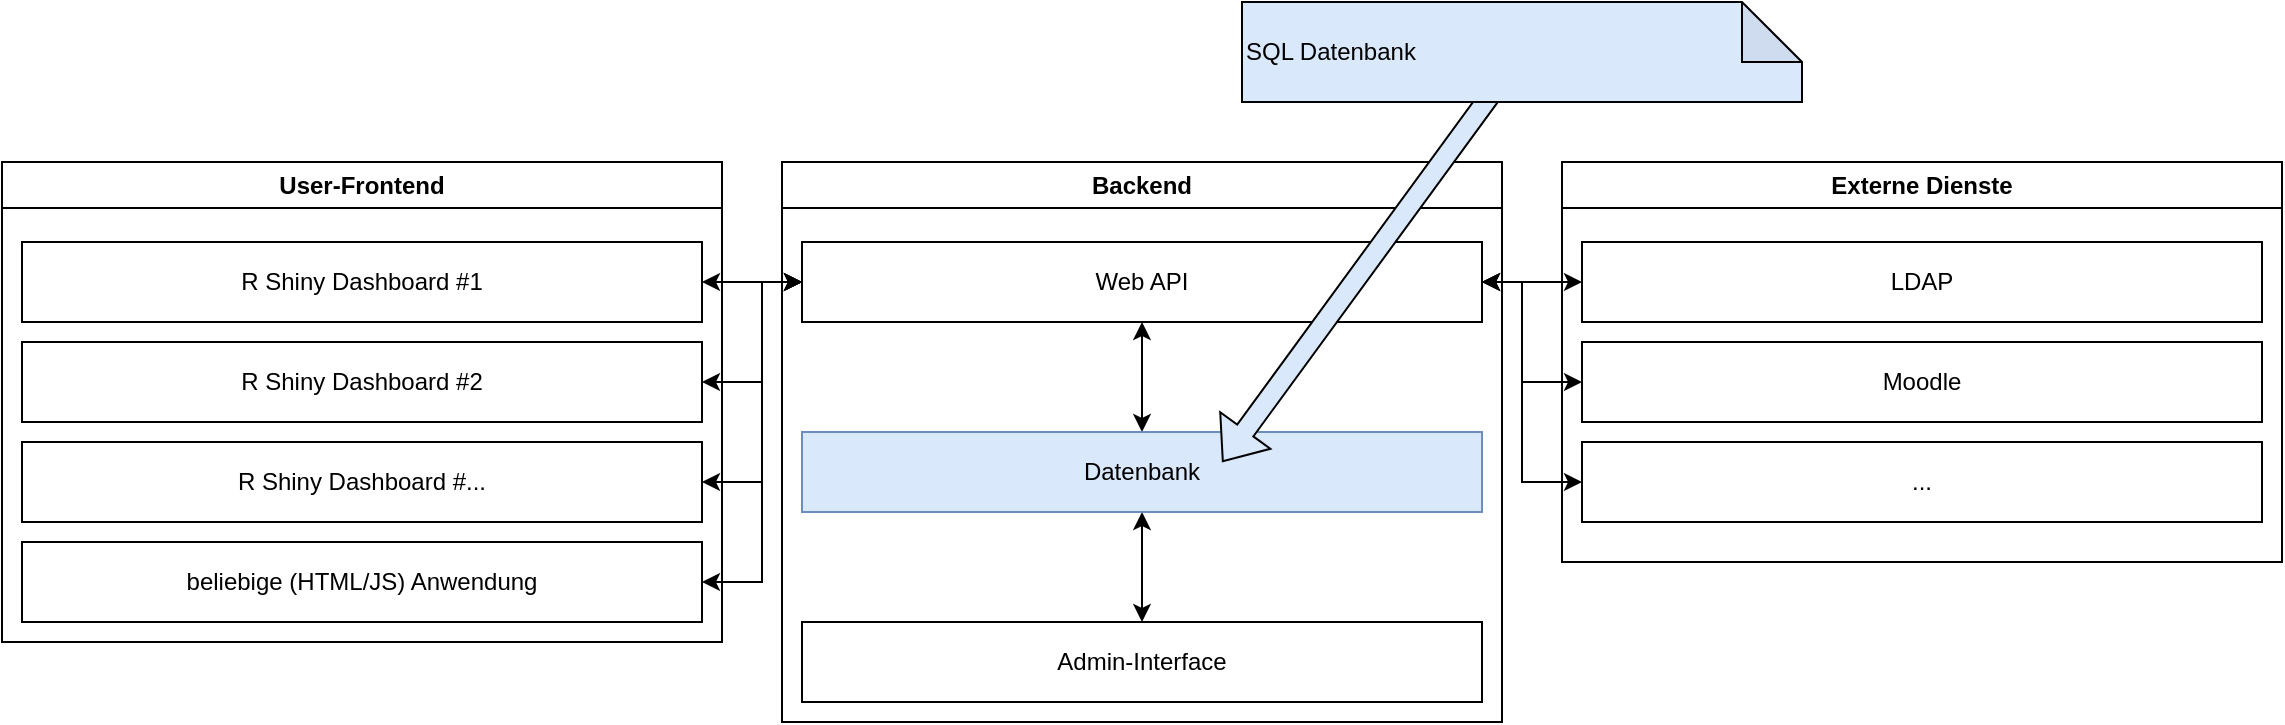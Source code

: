 <mxfile version="20.7.4" type="device"><diagram id="40v4AQELNf-cCZgsr8Ge" name="Page-1"><mxGraphModel dx="2586" dy="1499" grid="1" gridSize="10" guides="1" tooltips="1" connect="1" arrows="1" fold="1" page="1" pageScale="1" pageWidth="1169" pageHeight="827" math="0" shadow="0"><root><mxCell id="0"/><mxCell id="1" parent="0"/><mxCell id="Pe8EmJikTETrAZBtL_rg-2" value="User-Frontend" style="swimlane;whiteSpace=wrap;html=1;" parent="1" vertex="1"><mxGeometry x="20" y="280" width="360" height="240" as="geometry"/></mxCell><mxCell id="Pe8EmJikTETrAZBtL_rg-10" value="R Shiny Dashboard #1" style="rounded=0;whiteSpace=wrap;html=1;" parent="Pe8EmJikTETrAZBtL_rg-2" vertex="1"><mxGeometry x="10" y="40" width="340" height="40" as="geometry"/></mxCell><mxCell id="Pe8EmJikTETrAZBtL_rg-13" value="R Shiny Dashboard #2" style="rounded=0;whiteSpace=wrap;html=1;" parent="Pe8EmJikTETrAZBtL_rg-2" vertex="1"><mxGeometry x="10" y="90" width="340" height="40" as="geometry"/></mxCell><mxCell id="Pe8EmJikTETrAZBtL_rg-14" value="R Shiny Dashboard #..." style="rounded=0;whiteSpace=wrap;html=1;" parent="Pe8EmJikTETrAZBtL_rg-2" vertex="1"><mxGeometry x="10" y="140" width="340" height="40" as="geometry"/></mxCell><mxCell id="Pe8EmJikTETrAZBtL_rg-15" value="beliebige (HTML/JS) Anwendung" style="rounded=0;whiteSpace=wrap;html=1;" parent="Pe8EmJikTETrAZBtL_rg-2" vertex="1"><mxGeometry x="10" y="190" width="340" height="40" as="geometry"/></mxCell><mxCell id="Pe8EmJikTETrAZBtL_rg-3" value="Backend" style="swimlane;whiteSpace=wrap;html=1;" parent="1" vertex="1"><mxGeometry x="410" y="280" width="360" height="280" as="geometry"/></mxCell><mxCell id="Pe8EmJikTETrAZBtL_rg-22" style="edgeStyle=orthogonalEdgeStyle;rounded=0;orthogonalLoop=1;jettySize=auto;html=1;startArrow=classic;startFill=1;" parent="Pe8EmJikTETrAZBtL_rg-3" source="Pe8EmJikTETrAZBtL_rg-4" target="Pe8EmJikTETrAZBtL_rg-5" edge="1"><mxGeometry relative="1" as="geometry"/></mxCell><mxCell id="Pe8EmJikTETrAZBtL_rg-4" value="Web API" style="rounded=0;whiteSpace=wrap;html=1;" parent="Pe8EmJikTETrAZBtL_rg-3" vertex="1"><mxGeometry x="10" y="40" width="340" height="40" as="geometry"/></mxCell><mxCell id="Pe8EmJikTETrAZBtL_rg-34" style="edgeStyle=orthogonalEdgeStyle;rounded=0;orthogonalLoop=1;jettySize=auto;html=1;entryX=0.5;entryY=0;entryDx=0;entryDy=0;startArrow=classic;startFill=1;" parent="Pe8EmJikTETrAZBtL_rg-3" source="Pe8EmJikTETrAZBtL_rg-5" target="Pe8EmJikTETrAZBtL_rg-33" edge="1"><mxGeometry relative="1" as="geometry"/></mxCell><mxCell id="Pe8EmJikTETrAZBtL_rg-5" value="Datenbank" style="rounded=0;whiteSpace=wrap;html=1;fillColor=#dae8fc;strokeColor=#6c8ebf;" parent="Pe8EmJikTETrAZBtL_rg-3" vertex="1"><mxGeometry x="10" y="135" width="340" height="40" as="geometry"/></mxCell><mxCell id="Pe8EmJikTETrAZBtL_rg-33" value="Admin-Interface" style="rounded=0;whiteSpace=wrap;html=1;" parent="Pe8EmJikTETrAZBtL_rg-3" vertex="1"><mxGeometry x="10" y="230" width="340" height="40" as="geometry"/></mxCell><mxCell id="Pe8EmJikTETrAZBtL_rg-6" value="Externe Dienste" style="swimlane;whiteSpace=wrap;html=1;" parent="1" vertex="1"><mxGeometry x="800" y="280" width="360" height="200" as="geometry"/></mxCell><mxCell id="Pe8EmJikTETrAZBtL_rg-7" value="LDAP" style="rounded=0;whiteSpace=wrap;html=1;" parent="Pe8EmJikTETrAZBtL_rg-6" vertex="1"><mxGeometry x="10" y="40" width="340" height="40" as="geometry"/></mxCell><mxCell id="Pe8EmJikTETrAZBtL_rg-9" value="Moodle" style="rounded=0;whiteSpace=wrap;html=1;" parent="Pe8EmJikTETrAZBtL_rg-6" vertex="1"><mxGeometry x="10" y="90" width="340" height="40" as="geometry"/></mxCell><mxCell id="Pe8EmJikTETrAZBtL_rg-17" value="..." style="rounded=0;whiteSpace=wrap;html=1;" parent="Pe8EmJikTETrAZBtL_rg-6" vertex="1"><mxGeometry x="10" y="140" width="340" height="40" as="geometry"/></mxCell><mxCell id="Pe8EmJikTETrAZBtL_rg-18" style="edgeStyle=orthogonalEdgeStyle;rounded=0;orthogonalLoop=1;jettySize=auto;html=1;startArrow=classic;startFill=1;" parent="1" source="Pe8EmJikTETrAZBtL_rg-10" target="Pe8EmJikTETrAZBtL_rg-4" edge="1"><mxGeometry relative="1" as="geometry"/></mxCell><mxCell id="Pe8EmJikTETrAZBtL_rg-19" style="edgeStyle=orthogonalEdgeStyle;rounded=0;orthogonalLoop=1;jettySize=auto;html=1;startArrow=classic;startFill=1;" parent="1" source="Pe8EmJikTETrAZBtL_rg-13" edge="1"><mxGeometry relative="1" as="geometry"><mxPoint x="420" y="340" as="targetPoint"/><Array as="points"><mxPoint x="400" y="390"/><mxPoint x="400" y="340"/></Array></mxGeometry></mxCell><mxCell id="Pe8EmJikTETrAZBtL_rg-20" style="edgeStyle=orthogonalEdgeStyle;rounded=0;orthogonalLoop=1;jettySize=auto;html=1;exitX=1;exitY=0.5;exitDx=0;exitDy=0;startArrow=classic;startFill=1;" parent="1" source="Pe8EmJikTETrAZBtL_rg-14" edge="1"><mxGeometry relative="1" as="geometry"><mxPoint x="420" y="340" as="targetPoint"/><Array as="points"><mxPoint x="400" y="440"/><mxPoint x="400" y="340"/></Array></mxGeometry></mxCell><mxCell id="Pe8EmJikTETrAZBtL_rg-21" style="edgeStyle=orthogonalEdgeStyle;rounded=0;orthogonalLoop=1;jettySize=auto;html=1;entryX=0;entryY=0.5;entryDx=0;entryDy=0;startArrow=classic;startFill=1;" parent="1" source="Pe8EmJikTETrAZBtL_rg-15" target="Pe8EmJikTETrAZBtL_rg-4" edge="1"><mxGeometry relative="1" as="geometry"><Array as="points"><mxPoint x="400" y="490"/><mxPoint x="400" y="340"/></Array></mxGeometry></mxCell><mxCell id="Pe8EmJikTETrAZBtL_rg-23" style="edgeStyle=orthogonalEdgeStyle;rounded=0;orthogonalLoop=1;jettySize=auto;html=1;startArrow=classic;startFill=1;" parent="1" source="Pe8EmJikTETrAZBtL_rg-4" target="Pe8EmJikTETrAZBtL_rg-7" edge="1"><mxGeometry relative="1" as="geometry"/></mxCell><mxCell id="Pe8EmJikTETrAZBtL_rg-24" style="edgeStyle=orthogonalEdgeStyle;rounded=0;orthogonalLoop=1;jettySize=auto;html=1;startArrow=classic;startFill=1;" parent="1" source="Pe8EmJikTETrAZBtL_rg-9" edge="1"><mxGeometry relative="1" as="geometry"><mxPoint x="760" y="340" as="targetPoint"/><Array as="points"><mxPoint x="780" y="390"/><mxPoint x="780" y="340"/></Array></mxGeometry></mxCell><mxCell id="Pe8EmJikTETrAZBtL_rg-25" style="edgeStyle=orthogonalEdgeStyle;rounded=0;orthogonalLoop=1;jettySize=auto;html=1;startArrow=classic;startFill=1;" parent="1" source="Pe8EmJikTETrAZBtL_rg-17" edge="1"><mxGeometry relative="1" as="geometry"><mxPoint x="760" y="340" as="targetPoint"/><Array as="points"><mxPoint x="780" y="440"/><mxPoint x="780" y="340"/></Array></mxGeometry></mxCell><mxCell id="Pe8EmJikTETrAZBtL_rg-39" style="rounded=0;orthogonalLoop=1;jettySize=auto;html=1;startArrow=none;startFill=0;shape=flexArrow;fillColor=#dae8fc;strokeColor=default;exitX=0.5;exitY=0.5;exitDx=0;exitDy=0;exitPerimeter=0;entryX=0.618;entryY=0.375;entryDx=0;entryDy=0;entryPerimeter=0;" parent="1" source="Pe8EmJikTETrAZBtL_rg-38" target="Pe8EmJikTETrAZBtL_rg-5" edge="1"><mxGeometry relative="1" as="geometry"><mxPoint x="620" y="330" as="targetPoint"/></mxGeometry></mxCell><mxCell id="Pe8EmJikTETrAZBtL_rg-38" value="SQL Datenbank" style="shape=note;whiteSpace=wrap;html=1;backgroundOutline=1;darkOpacity=0.05;fillColor=#dae8fc;strokeColor=default;align=left;" parent="1" vertex="1"><mxGeometry x="640" y="200" width="280" height="50" as="geometry"/></mxCell></root></mxGraphModel></diagram></mxfile>
